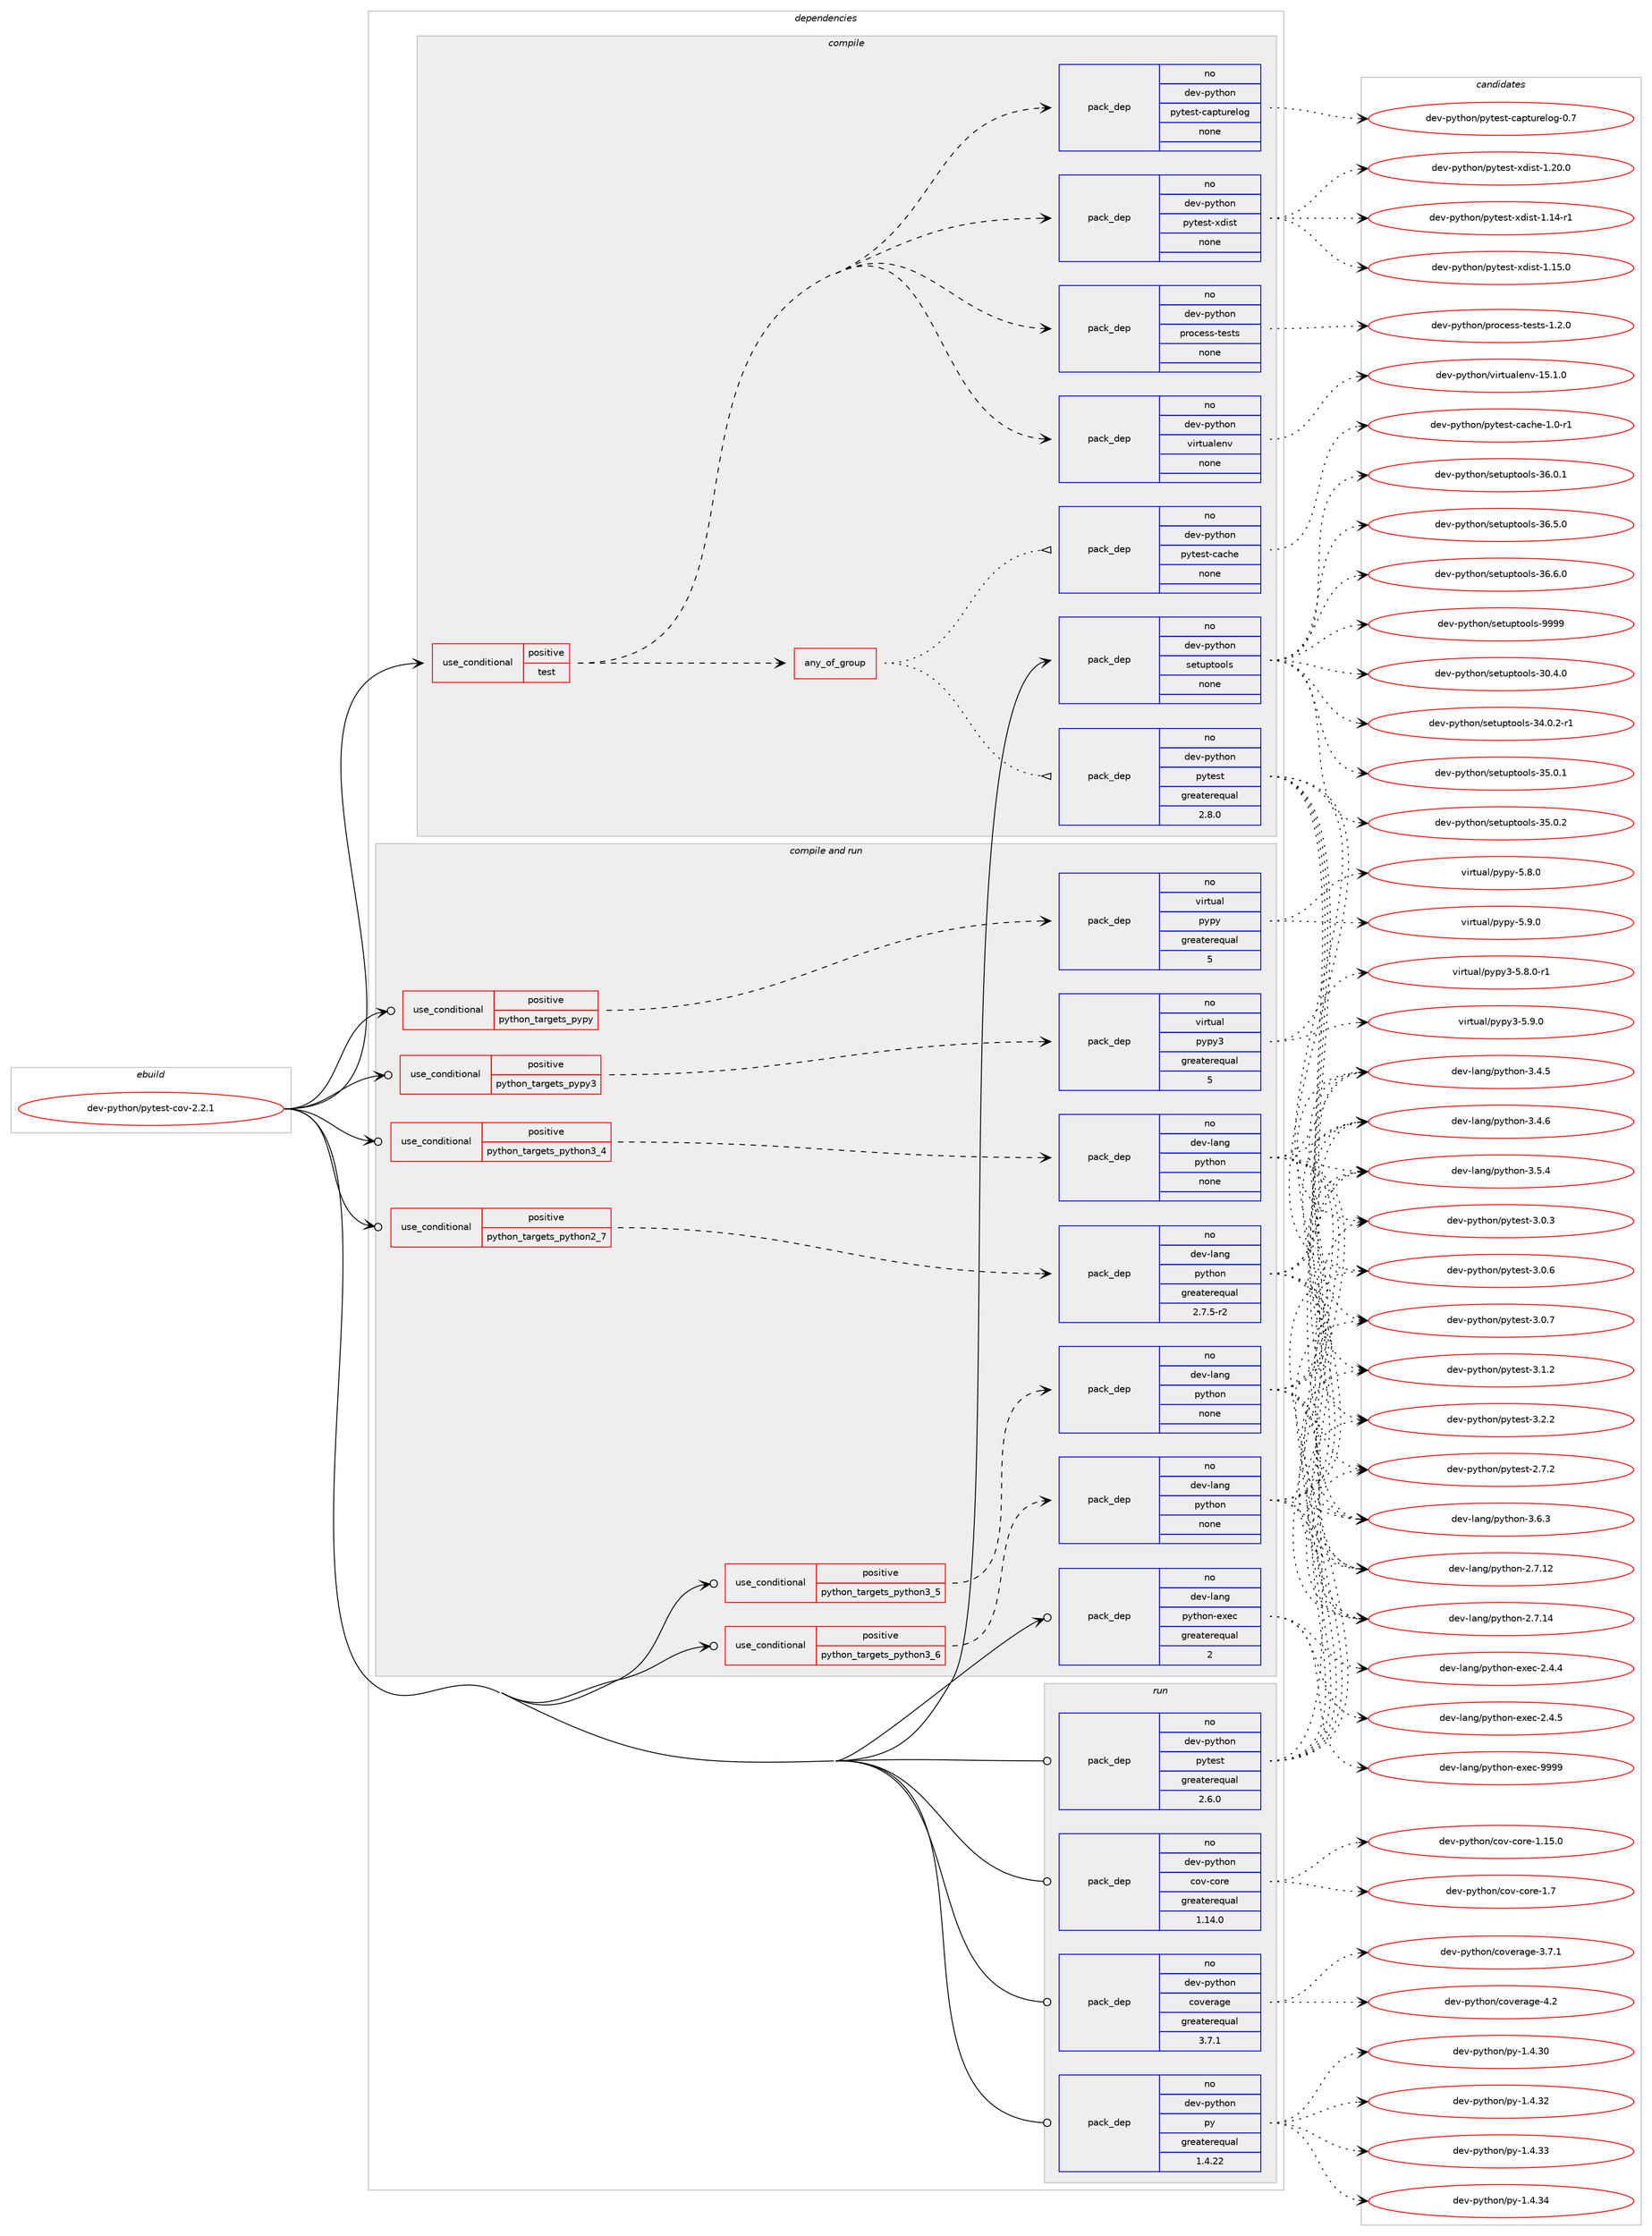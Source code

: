 digraph prolog {

# *************
# Graph options
# *************

newrank=true;
concentrate=true;
compound=true;
graph [rankdir=LR,fontname=Helvetica,fontsize=10,ranksep=1.5];#, ranksep=2.5, nodesep=0.2];
edge  [arrowhead=vee];
node  [fontname=Helvetica,fontsize=10];

# **********
# The ebuild
# **********

subgraph cluster_leftcol {
color=gray;
rank=same;
label=<<i>ebuild</i>>;
id [label="dev-python/pytest-cov-2.2.1", color=red, width=4, href="../dev-python/pytest-cov-2.2.1.svg"];
}

# ****************
# The dependencies
# ****************

subgraph cluster_midcol {
color=gray;
label=<<i>dependencies</i>>;
subgraph cluster_compile {
fillcolor="#eeeeee";
style=filled;
label=<<i>compile</i>>;
subgraph cond39556 {
dependency179835 [label=<<TABLE BORDER="0" CELLBORDER="1" CELLSPACING="0" CELLPADDING="4"><TR><TD ROWSPAN="3" CELLPADDING="10">use_conditional</TD></TR><TR><TD>positive</TD></TR><TR><TD>test</TD></TR></TABLE>>, shape=none, color=red];
subgraph pack136343 {
dependency179836 [label=<<TABLE BORDER="0" CELLBORDER="1" CELLSPACING="0" CELLPADDING="4" WIDTH="220"><TR><TD ROWSPAN="6" CELLPADDING="30">pack_dep</TD></TR><TR><TD WIDTH="110">no</TD></TR><TR><TD>dev-python</TD></TR><TR><TD>virtualenv</TD></TR><TR><TD>none</TD></TR><TR><TD></TD></TR></TABLE>>, shape=none, color=blue];
}
dependency179835:e -> dependency179836:w [weight=20,style="dashed",arrowhead="vee"];
subgraph pack136344 {
dependency179837 [label=<<TABLE BORDER="0" CELLBORDER="1" CELLSPACING="0" CELLPADDING="4" WIDTH="220"><TR><TD ROWSPAN="6" CELLPADDING="30">pack_dep</TD></TR><TR><TD WIDTH="110">no</TD></TR><TR><TD>dev-python</TD></TR><TR><TD>process-tests</TD></TR><TR><TD>none</TD></TR><TR><TD></TD></TR></TABLE>>, shape=none, color=blue];
}
dependency179835:e -> dependency179837:w [weight=20,style="dashed",arrowhead="vee"];
subgraph any3891 {
dependency179838 [label=<<TABLE BORDER="0" CELLBORDER="1" CELLSPACING="0" CELLPADDING="4"><TR><TD CELLPADDING="10">any_of_group</TD></TR></TABLE>>, shape=none, color=red];subgraph pack136345 {
dependency179839 [label=<<TABLE BORDER="0" CELLBORDER="1" CELLSPACING="0" CELLPADDING="4" WIDTH="220"><TR><TD ROWSPAN="6" CELLPADDING="30">pack_dep</TD></TR><TR><TD WIDTH="110">no</TD></TR><TR><TD>dev-python</TD></TR><TR><TD>pytest</TD></TR><TR><TD>greaterequal</TD></TR><TR><TD>2.8.0</TD></TR></TABLE>>, shape=none, color=blue];
}
dependency179838:e -> dependency179839:w [weight=20,style="dotted",arrowhead="oinv"];
subgraph pack136346 {
dependency179840 [label=<<TABLE BORDER="0" CELLBORDER="1" CELLSPACING="0" CELLPADDING="4" WIDTH="220"><TR><TD ROWSPAN="6" CELLPADDING="30">pack_dep</TD></TR><TR><TD WIDTH="110">no</TD></TR><TR><TD>dev-python</TD></TR><TR><TD>pytest-cache</TD></TR><TR><TD>none</TD></TR><TR><TD></TD></TR></TABLE>>, shape=none, color=blue];
}
dependency179838:e -> dependency179840:w [weight=20,style="dotted",arrowhead="oinv"];
}
dependency179835:e -> dependency179838:w [weight=20,style="dashed",arrowhead="vee"];
subgraph pack136347 {
dependency179841 [label=<<TABLE BORDER="0" CELLBORDER="1" CELLSPACING="0" CELLPADDING="4" WIDTH="220"><TR><TD ROWSPAN="6" CELLPADDING="30">pack_dep</TD></TR><TR><TD WIDTH="110">no</TD></TR><TR><TD>dev-python</TD></TR><TR><TD>pytest-xdist</TD></TR><TR><TD>none</TD></TR><TR><TD></TD></TR></TABLE>>, shape=none, color=blue];
}
dependency179835:e -> dependency179841:w [weight=20,style="dashed",arrowhead="vee"];
subgraph pack136348 {
dependency179842 [label=<<TABLE BORDER="0" CELLBORDER="1" CELLSPACING="0" CELLPADDING="4" WIDTH="220"><TR><TD ROWSPAN="6" CELLPADDING="30">pack_dep</TD></TR><TR><TD WIDTH="110">no</TD></TR><TR><TD>dev-python</TD></TR><TR><TD>pytest-capturelog</TD></TR><TR><TD>none</TD></TR><TR><TD></TD></TR></TABLE>>, shape=none, color=blue];
}
dependency179835:e -> dependency179842:w [weight=20,style="dashed",arrowhead="vee"];
}
id:e -> dependency179835:w [weight=20,style="solid",arrowhead="vee"];
subgraph pack136349 {
dependency179843 [label=<<TABLE BORDER="0" CELLBORDER="1" CELLSPACING="0" CELLPADDING="4" WIDTH="220"><TR><TD ROWSPAN="6" CELLPADDING="30">pack_dep</TD></TR><TR><TD WIDTH="110">no</TD></TR><TR><TD>dev-python</TD></TR><TR><TD>setuptools</TD></TR><TR><TD>none</TD></TR><TR><TD></TD></TR></TABLE>>, shape=none, color=blue];
}
id:e -> dependency179843:w [weight=20,style="solid",arrowhead="vee"];
}
subgraph cluster_compileandrun {
fillcolor="#eeeeee";
style=filled;
label=<<i>compile and run</i>>;
subgraph cond39557 {
dependency179844 [label=<<TABLE BORDER="0" CELLBORDER="1" CELLSPACING="0" CELLPADDING="4"><TR><TD ROWSPAN="3" CELLPADDING="10">use_conditional</TD></TR><TR><TD>positive</TD></TR><TR><TD>python_targets_pypy</TD></TR></TABLE>>, shape=none, color=red];
subgraph pack136350 {
dependency179845 [label=<<TABLE BORDER="0" CELLBORDER="1" CELLSPACING="0" CELLPADDING="4" WIDTH="220"><TR><TD ROWSPAN="6" CELLPADDING="30">pack_dep</TD></TR><TR><TD WIDTH="110">no</TD></TR><TR><TD>virtual</TD></TR><TR><TD>pypy</TD></TR><TR><TD>greaterequal</TD></TR><TR><TD>5</TD></TR></TABLE>>, shape=none, color=blue];
}
dependency179844:e -> dependency179845:w [weight=20,style="dashed",arrowhead="vee"];
}
id:e -> dependency179844:w [weight=20,style="solid",arrowhead="odotvee"];
subgraph cond39558 {
dependency179846 [label=<<TABLE BORDER="0" CELLBORDER="1" CELLSPACING="0" CELLPADDING="4"><TR><TD ROWSPAN="3" CELLPADDING="10">use_conditional</TD></TR><TR><TD>positive</TD></TR><TR><TD>python_targets_pypy3</TD></TR></TABLE>>, shape=none, color=red];
subgraph pack136351 {
dependency179847 [label=<<TABLE BORDER="0" CELLBORDER="1" CELLSPACING="0" CELLPADDING="4" WIDTH="220"><TR><TD ROWSPAN="6" CELLPADDING="30">pack_dep</TD></TR><TR><TD WIDTH="110">no</TD></TR><TR><TD>virtual</TD></TR><TR><TD>pypy3</TD></TR><TR><TD>greaterequal</TD></TR><TR><TD>5</TD></TR></TABLE>>, shape=none, color=blue];
}
dependency179846:e -> dependency179847:w [weight=20,style="dashed",arrowhead="vee"];
}
id:e -> dependency179846:w [weight=20,style="solid",arrowhead="odotvee"];
subgraph cond39559 {
dependency179848 [label=<<TABLE BORDER="0" CELLBORDER="1" CELLSPACING="0" CELLPADDING="4"><TR><TD ROWSPAN="3" CELLPADDING="10">use_conditional</TD></TR><TR><TD>positive</TD></TR><TR><TD>python_targets_python2_7</TD></TR></TABLE>>, shape=none, color=red];
subgraph pack136352 {
dependency179849 [label=<<TABLE BORDER="0" CELLBORDER="1" CELLSPACING="0" CELLPADDING="4" WIDTH="220"><TR><TD ROWSPAN="6" CELLPADDING="30">pack_dep</TD></TR><TR><TD WIDTH="110">no</TD></TR><TR><TD>dev-lang</TD></TR><TR><TD>python</TD></TR><TR><TD>greaterequal</TD></TR><TR><TD>2.7.5-r2</TD></TR></TABLE>>, shape=none, color=blue];
}
dependency179848:e -> dependency179849:w [weight=20,style="dashed",arrowhead="vee"];
}
id:e -> dependency179848:w [weight=20,style="solid",arrowhead="odotvee"];
subgraph cond39560 {
dependency179850 [label=<<TABLE BORDER="0" CELLBORDER="1" CELLSPACING="0" CELLPADDING="4"><TR><TD ROWSPAN="3" CELLPADDING="10">use_conditional</TD></TR><TR><TD>positive</TD></TR><TR><TD>python_targets_python3_4</TD></TR></TABLE>>, shape=none, color=red];
subgraph pack136353 {
dependency179851 [label=<<TABLE BORDER="0" CELLBORDER="1" CELLSPACING="0" CELLPADDING="4" WIDTH="220"><TR><TD ROWSPAN="6" CELLPADDING="30">pack_dep</TD></TR><TR><TD WIDTH="110">no</TD></TR><TR><TD>dev-lang</TD></TR><TR><TD>python</TD></TR><TR><TD>none</TD></TR><TR><TD></TD></TR></TABLE>>, shape=none, color=blue];
}
dependency179850:e -> dependency179851:w [weight=20,style="dashed",arrowhead="vee"];
}
id:e -> dependency179850:w [weight=20,style="solid",arrowhead="odotvee"];
subgraph cond39561 {
dependency179852 [label=<<TABLE BORDER="0" CELLBORDER="1" CELLSPACING="0" CELLPADDING="4"><TR><TD ROWSPAN="3" CELLPADDING="10">use_conditional</TD></TR><TR><TD>positive</TD></TR><TR><TD>python_targets_python3_5</TD></TR></TABLE>>, shape=none, color=red];
subgraph pack136354 {
dependency179853 [label=<<TABLE BORDER="0" CELLBORDER="1" CELLSPACING="0" CELLPADDING="4" WIDTH="220"><TR><TD ROWSPAN="6" CELLPADDING="30">pack_dep</TD></TR><TR><TD WIDTH="110">no</TD></TR><TR><TD>dev-lang</TD></TR><TR><TD>python</TD></TR><TR><TD>none</TD></TR><TR><TD></TD></TR></TABLE>>, shape=none, color=blue];
}
dependency179852:e -> dependency179853:w [weight=20,style="dashed",arrowhead="vee"];
}
id:e -> dependency179852:w [weight=20,style="solid",arrowhead="odotvee"];
subgraph cond39562 {
dependency179854 [label=<<TABLE BORDER="0" CELLBORDER="1" CELLSPACING="0" CELLPADDING="4"><TR><TD ROWSPAN="3" CELLPADDING="10">use_conditional</TD></TR><TR><TD>positive</TD></TR><TR><TD>python_targets_python3_6</TD></TR></TABLE>>, shape=none, color=red];
subgraph pack136355 {
dependency179855 [label=<<TABLE BORDER="0" CELLBORDER="1" CELLSPACING="0" CELLPADDING="4" WIDTH="220"><TR><TD ROWSPAN="6" CELLPADDING="30">pack_dep</TD></TR><TR><TD WIDTH="110">no</TD></TR><TR><TD>dev-lang</TD></TR><TR><TD>python</TD></TR><TR><TD>none</TD></TR><TR><TD></TD></TR></TABLE>>, shape=none, color=blue];
}
dependency179854:e -> dependency179855:w [weight=20,style="dashed",arrowhead="vee"];
}
id:e -> dependency179854:w [weight=20,style="solid",arrowhead="odotvee"];
subgraph pack136356 {
dependency179856 [label=<<TABLE BORDER="0" CELLBORDER="1" CELLSPACING="0" CELLPADDING="4" WIDTH="220"><TR><TD ROWSPAN="6" CELLPADDING="30">pack_dep</TD></TR><TR><TD WIDTH="110">no</TD></TR><TR><TD>dev-lang</TD></TR><TR><TD>python-exec</TD></TR><TR><TD>greaterequal</TD></TR><TR><TD>2</TD></TR></TABLE>>, shape=none, color=blue];
}
id:e -> dependency179856:w [weight=20,style="solid",arrowhead="odotvee"];
}
subgraph cluster_run {
fillcolor="#eeeeee";
style=filled;
label=<<i>run</i>>;
subgraph pack136357 {
dependency179857 [label=<<TABLE BORDER="0" CELLBORDER="1" CELLSPACING="0" CELLPADDING="4" WIDTH="220"><TR><TD ROWSPAN="6" CELLPADDING="30">pack_dep</TD></TR><TR><TD WIDTH="110">no</TD></TR><TR><TD>dev-python</TD></TR><TR><TD>cov-core</TD></TR><TR><TD>greaterequal</TD></TR><TR><TD>1.14.0</TD></TR></TABLE>>, shape=none, color=blue];
}
id:e -> dependency179857:w [weight=20,style="solid",arrowhead="odot"];
subgraph pack136358 {
dependency179858 [label=<<TABLE BORDER="0" CELLBORDER="1" CELLSPACING="0" CELLPADDING="4" WIDTH="220"><TR><TD ROWSPAN="6" CELLPADDING="30">pack_dep</TD></TR><TR><TD WIDTH="110">no</TD></TR><TR><TD>dev-python</TD></TR><TR><TD>coverage</TD></TR><TR><TD>greaterequal</TD></TR><TR><TD>3.7.1</TD></TR></TABLE>>, shape=none, color=blue];
}
id:e -> dependency179858:w [weight=20,style="solid",arrowhead="odot"];
subgraph pack136359 {
dependency179859 [label=<<TABLE BORDER="0" CELLBORDER="1" CELLSPACING="0" CELLPADDING="4" WIDTH="220"><TR><TD ROWSPAN="6" CELLPADDING="30">pack_dep</TD></TR><TR><TD WIDTH="110">no</TD></TR><TR><TD>dev-python</TD></TR><TR><TD>py</TD></TR><TR><TD>greaterequal</TD></TR><TR><TD>1.4.22</TD></TR></TABLE>>, shape=none, color=blue];
}
id:e -> dependency179859:w [weight=20,style="solid",arrowhead="odot"];
subgraph pack136360 {
dependency179860 [label=<<TABLE BORDER="0" CELLBORDER="1" CELLSPACING="0" CELLPADDING="4" WIDTH="220"><TR><TD ROWSPAN="6" CELLPADDING="30">pack_dep</TD></TR><TR><TD WIDTH="110">no</TD></TR><TR><TD>dev-python</TD></TR><TR><TD>pytest</TD></TR><TR><TD>greaterequal</TD></TR><TR><TD>2.6.0</TD></TR></TABLE>>, shape=none, color=blue];
}
id:e -> dependency179860:w [weight=20,style="solid",arrowhead="odot"];
}
}

# **************
# The candidates
# **************

subgraph cluster_choices {
rank=same;
color=gray;
label=<<i>candidates</i>>;

subgraph choice136343 {
color=black;
nodesep=1;
choice10010111845112121116104111110471181051141161179710810111011845495346494648 [label="dev-python/virtualenv-15.1.0", color=red, width=4,href="../dev-python/virtualenv-15.1.0.svg"];
dependency179836:e -> choice10010111845112121116104111110471181051141161179710810111011845495346494648:w [style=dotted,weight="100"];
}
subgraph choice136344 {
color=black;
nodesep=1;
choice10010111845112121116104111110471121141119910111511545116101115116115454946504648 [label="dev-python/process-tests-1.2.0", color=red, width=4,href="../dev-python/process-tests-1.2.0.svg"];
dependency179837:e -> choice10010111845112121116104111110471121141119910111511545116101115116115454946504648:w [style=dotted,weight="100"];
}
subgraph choice136345 {
color=black;
nodesep=1;
choice1001011184511212111610411111047112121116101115116455046554650 [label="dev-python/pytest-2.7.2", color=red, width=4,href="../dev-python/pytest-2.7.2.svg"];
choice1001011184511212111610411111047112121116101115116455146484651 [label="dev-python/pytest-3.0.3", color=red, width=4,href="../dev-python/pytest-3.0.3.svg"];
choice1001011184511212111610411111047112121116101115116455146484654 [label="dev-python/pytest-3.0.6", color=red, width=4,href="../dev-python/pytest-3.0.6.svg"];
choice1001011184511212111610411111047112121116101115116455146484655 [label="dev-python/pytest-3.0.7", color=red, width=4,href="../dev-python/pytest-3.0.7.svg"];
choice1001011184511212111610411111047112121116101115116455146494650 [label="dev-python/pytest-3.1.2", color=red, width=4,href="../dev-python/pytest-3.1.2.svg"];
choice1001011184511212111610411111047112121116101115116455146504650 [label="dev-python/pytest-3.2.2", color=red, width=4,href="../dev-python/pytest-3.2.2.svg"];
dependency179839:e -> choice1001011184511212111610411111047112121116101115116455046554650:w [style=dotted,weight="100"];
dependency179839:e -> choice1001011184511212111610411111047112121116101115116455146484651:w [style=dotted,weight="100"];
dependency179839:e -> choice1001011184511212111610411111047112121116101115116455146484654:w [style=dotted,weight="100"];
dependency179839:e -> choice1001011184511212111610411111047112121116101115116455146484655:w [style=dotted,weight="100"];
dependency179839:e -> choice1001011184511212111610411111047112121116101115116455146494650:w [style=dotted,weight="100"];
dependency179839:e -> choice1001011184511212111610411111047112121116101115116455146504650:w [style=dotted,weight="100"];
}
subgraph choice136346 {
color=black;
nodesep=1;
choice100101118451121211161041111104711212111610111511645999799104101454946484511449 [label="dev-python/pytest-cache-1.0-r1", color=red, width=4,href="../dev-python/pytest-cache-1.0-r1.svg"];
dependency179840:e -> choice100101118451121211161041111104711212111610111511645999799104101454946484511449:w [style=dotted,weight="100"];
}
subgraph choice136347 {
color=black;
nodesep=1;
choice10010111845112121116104111110471121211161011151164512010010511511645494649524511449 [label="dev-python/pytest-xdist-1.14-r1", color=red, width=4,href="../dev-python/pytest-xdist-1.14-r1.svg"];
choice10010111845112121116104111110471121211161011151164512010010511511645494649534648 [label="dev-python/pytest-xdist-1.15.0", color=red, width=4,href="../dev-python/pytest-xdist-1.15.0.svg"];
choice10010111845112121116104111110471121211161011151164512010010511511645494650484648 [label="dev-python/pytest-xdist-1.20.0", color=red, width=4,href="../dev-python/pytest-xdist-1.20.0.svg"];
dependency179841:e -> choice10010111845112121116104111110471121211161011151164512010010511511645494649524511449:w [style=dotted,weight="100"];
dependency179841:e -> choice10010111845112121116104111110471121211161011151164512010010511511645494649534648:w [style=dotted,weight="100"];
dependency179841:e -> choice10010111845112121116104111110471121211161011151164512010010511511645494650484648:w [style=dotted,weight="100"];
}
subgraph choice136348 {
color=black;
nodesep=1;
choice100101118451121211161041111104711212111610111511645999711211611711410110811110345484655 [label="dev-python/pytest-capturelog-0.7", color=red, width=4,href="../dev-python/pytest-capturelog-0.7.svg"];
dependency179842:e -> choice100101118451121211161041111104711212111610111511645999711211611711410110811110345484655:w [style=dotted,weight="100"];
}
subgraph choice136349 {
color=black;
nodesep=1;
choice100101118451121211161041111104711510111611711211611111110811545514846524648 [label="dev-python/setuptools-30.4.0", color=red, width=4,href="../dev-python/setuptools-30.4.0.svg"];
choice1001011184511212111610411111047115101116117112116111111108115455152464846504511449 [label="dev-python/setuptools-34.0.2-r1", color=red, width=4,href="../dev-python/setuptools-34.0.2-r1.svg"];
choice100101118451121211161041111104711510111611711211611111110811545515346484649 [label="dev-python/setuptools-35.0.1", color=red, width=4,href="../dev-python/setuptools-35.0.1.svg"];
choice100101118451121211161041111104711510111611711211611111110811545515346484650 [label="dev-python/setuptools-35.0.2", color=red, width=4,href="../dev-python/setuptools-35.0.2.svg"];
choice100101118451121211161041111104711510111611711211611111110811545515446484649 [label="dev-python/setuptools-36.0.1", color=red, width=4,href="../dev-python/setuptools-36.0.1.svg"];
choice100101118451121211161041111104711510111611711211611111110811545515446534648 [label="dev-python/setuptools-36.5.0", color=red, width=4,href="../dev-python/setuptools-36.5.0.svg"];
choice100101118451121211161041111104711510111611711211611111110811545515446544648 [label="dev-python/setuptools-36.6.0", color=red, width=4,href="../dev-python/setuptools-36.6.0.svg"];
choice10010111845112121116104111110471151011161171121161111111081154557575757 [label="dev-python/setuptools-9999", color=red, width=4,href="../dev-python/setuptools-9999.svg"];
dependency179843:e -> choice100101118451121211161041111104711510111611711211611111110811545514846524648:w [style=dotted,weight="100"];
dependency179843:e -> choice1001011184511212111610411111047115101116117112116111111108115455152464846504511449:w [style=dotted,weight="100"];
dependency179843:e -> choice100101118451121211161041111104711510111611711211611111110811545515346484649:w [style=dotted,weight="100"];
dependency179843:e -> choice100101118451121211161041111104711510111611711211611111110811545515346484650:w [style=dotted,weight="100"];
dependency179843:e -> choice100101118451121211161041111104711510111611711211611111110811545515446484649:w [style=dotted,weight="100"];
dependency179843:e -> choice100101118451121211161041111104711510111611711211611111110811545515446534648:w [style=dotted,weight="100"];
dependency179843:e -> choice100101118451121211161041111104711510111611711211611111110811545515446544648:w [style=dotted,weight="100"];
dependency179843:e -> choice10010111845112121116104111110471151011161171121161111111081154557575757:w [style=dotted,weight="100"];
}
subgraph choice136350 {
color=black;
nodesep=1;
choice1181051141161179710847112121112121455346564648 [label="virtual/pypy-5.8.0", color=red, width=4,href="../virtual/pypy-5.8.0.svg"];
choice1181051141161179710847112121112121455346574648 [label="virtual/pypy-5.9.0", color=red, width=4,href="../virtual/pypy-5.9.0.svg"];
dependency179845:e -> choice1181051141161179710847112121112121455346564648:w [style=dotted,weight="100"];
dependency179845:e -> choice1181051141161179710847112121112121455346574648:w [style=dotted,weight="100"];
}
subgraph choice136351 {
color=black;
nodesep=1;
choice1181051141161179710847112121112121514553465646484511449 [label="virtual/pypy3-5.8.0-r1", color=red, width=4,href="../virtual/pypy3-5.8.0-r1.svg"];
choice118105114116117971084711212111212151455346574648 [label="virtual/pypy3-5.9.0", color=red, width=4,href="../virtual/pypy3-5.9.0.svg"];
dependency179847:e -> choice1181051141161179710847112121112121514553465646484511449:w [style=dotted,weight="100"];
dependency179847:e -> choice118105114116117971084711212111212151455346574648:w [style=dotted,weight="100"];
}
subgraph choice136352 {
color=black;
nodesep=1;
choice10010111845108971101034711212111610411111045504655464950 [label="dev-lang/python-2.7.12", color=red, width=4,href="../dev-lang/python-2.7.12.svg"];
choice10010111845108971101034711212111610411111045504655464952 [label="dev-lang/python-2.7.14", color=red, width=4,href="../dev-lang/python-2.7.14.svg"];
choice100101118451089711010347112121116104111110455146524653 [label="dev-lang/python-3.4.5", color=red, width=4,href="../dev-lang/python-3.4.5.svg"];
choice100101118451089711010347112121116104111110455146524654 [label="dev-lang/python-3.4.6", color=red, width=4,href="../dev-lang/python-3.4.6.svg"];
choice100101118451089711010347112121116104111110455146534652 [label="dev-lang/python-3.5.4", color=red, width=4,href="../dev-lang/python-3.5.4.svg"];
choice100101118451089711010347112121116104111110455146544651 [label="dev-lang/python-3.6.3", color=red, width=4,href="../dev-lang/python-3.6.3.svg"];
dependency179849:e -> choice10010111845108971101034711212111610411111045504655464950:w [style=dotted,weight="100"];
dependency179849:e -> choice10010111845108971101034711212111610411111045504655464952:w [style=dotted,weight="100"];
dependency179849:e -> choice100101118451089711010347112121116104111110455146524653:w [style=dotted,weight="100"];
dependency179849:e -> choice100101118451089711010347112121116104111110455146524654:w [style=dotted,weight="100"];
dependency179849:e -> choice100101118451089711010347112121116104111110455146534652:w [style=dotted,weight="100"];
dependency179849:e -> choice100101118451089711010347112121116104111110455146544651:w [style=dotted,weight="100"];
}
subgraph choice136353 {
color=black;
nodesep=1;
choice10010111845108971101034711212111610411111045504655464950 [label="dev-lang/python-2.7.12", color=red, width=4,href="../dev-lang/python-2.7.12.svg"];
choice10010111845108971101034711212111610411111045504655464952 [label="dev-lang/python-2.7.14", color=red, width=4,href="../dev-lang/python-2.7.14.svg"];
choice100101118451089711010347112121116104111110455146524653 [label="dev-lang/python-3.4.5", color=red, width=4,href="../dev-lang/python-3.4.5.svg"];
choice100101118451089711010347112121116104111110455146524654 [label="dev-lang/python-3.4.6", color=red, width=4,href="../dev-lang/python-3.4.6.svg"];
choice100101118451089711010347112121116104111110455146534652 [label="dev-lang/python-3.5.4", color=red, width=4,href="../dev-lang/python-3.5.4.svg"];
choice100101118451089711010347112121116104111110455146544651 [label="dev-lang/python-3.6.3", color=red, width=4,href="../dev-lang/python-3.6.3.svg"];
dependency179851:e -> choice10010111845108971101034711212111610411111045504655464950:w [style=dotted,weight="100"];
dependency179851:e -> choice10010111845108971101034711212111610411111045504655464952:w [style=dotted,weight="100"];
dependency179851:e -> choice100101118451089711010347112121116104111110455146524653:w [style=dotted,weight="100"];
dependency179851:e -> choice100101118451089711010347112121116104111110455146524654:w [style=dotted,weight="100"];
dependency179851:e -> choice100101118451089711010347112121116104111110455146534652:w [style=dotted,weight="100"];
dependency179851:e -> choice100101118451089711010347112121116104111110455146544651:w [style=dotted,weight="100"];
}
subgraph choice136354 {
color=black;
nodesep=1;
choice10010111845108971101034711212111610411111045504655464950 [label="dev-lang/python-2.7.12", color=red, width=4,href="../dev-lang/python-2.7.12.svg"];
choice10010111845108971101034711212111610411111045504655464952 [label="dev-lang/python-2.7.14", color=red, width=4,href="../dev-lang/python-2.7.14.svg"];
choice100101118451089711010347112121116104111110455146524653 [label="dev-lang/python-3.4.5", color=red, width=4,href="../dev-lang/python-3.4.5.svg"];
choice100101118451089711010347112121116104111110455146524654 [label="dev-lang/python-3.4.6", color=red, width=4,href="../dev-lang/python-3.4.6.svg"];
choice100101118451089711010347112121116104111110455146534652 [label="dev-lang/python-3.5.4", color=red, width=4,href="../dev-lang/python-3.5.4.svg"];
choice100101118451089711010347112121116104111110455146544651 [label="dev-lang/python-3.6.3", color=red, width=4,href="../dev-lang/python-3.6.3.svg"];
dependency179853:e -> choice10010111845108971101034711212111610411111045504655464950:w [style=dotted,weight="100"];
dependency179853:e -> choice10010111845108971101034711212111610411111045504655464952:w [style=dotted,weight="100"];
dependency179853:e -> choice100101118451089711010347112121116104111110455146524653:w [style=dotted,weight="100"];
dependency179853:e -> choice100101118451089711010347112121116104111110455146524654:w [style=dotted,weight="100"];
dependency179853:e -> choice100101118451089711010347112121116104111110455146534652:w [style=dotted,weight="100"];
dependency179853:e -> choice100101118451089711010347112121116104111110455146544651:w [style=dotted,weight="100"];
}
subgraph choice136355 {
color=black;
nodesep=1;
choice10010111845108971101034711212111610411111045504655464950 [label="dev-lang/python-2.7.12", color=red, width=4,href="../dev-lang/python-2.7.12.svg"];
choice10010111845108971101034711212111610411111045504655464952 [label="dev-lang/python-2.7.14", color=red, width=4,href="../dev-lang/python-2.7.14.svg"];
choice100101118451089711010347112121116104111110455146524653 [label="dev-lang/python-3.4.5", color=red, width=4,href="../dev-lang/python-3.4.5.svg"];
choice100101118451089711010347112121116104111110455146524654 [label="dev-lang/python-3.4.6", color=red, width=4,href="../dev-lang/python-3.4.6.svg"];
choice100101118451089711010347112121116104111110455146534652 [label="dev-lang/python-3.5.4", color=red, width=4,href="../dev-lang/python-3.5.4.svg"];
choice100101118451089711010347112121116104111110455146544651 [label="dev-lang/python-3.6.3", color=red, width=4,href="../dev-lang/python-3.6.3.svg"];
dependency179855:e -> choice10010111845108971101034711212111610411111045504655464950:w [style=dotted,weight="100"];
dependency179855:e -> choice10010111845108971101034711212111610411111045504655464952:w [style=dotted,weight="100"];
dependency179855:e -> choice100101118451089711010347112121116104111110455146524653:w [style=dotted,weight="100"];
dependency179855:e -> choice100101118451089711010347112121116104111110455146524654:w [style=dotted,weight="100"];
dependency179855:e -> choice100101118451089711010347112121116104111110455146534652:w [style=dotted,weight="100"];
dependency179855:e -> choice100101118451089711010347112121116104111110455146544651:w [style=dotted,weight="100"];
}
subgraph choice136356 {
color=black;
nodesep=1;
choice1001011184510897110103471121211161041111104510112010199455046524652 [label="dev-lang/python-exec-2.4.4", color=red, width=4,href="../dev-lang/python-exec-2.4.4.svg"];
choice1001011184510897110103471121211161041111104510112010199455046524653 [label="dev-lang/python-exec-2.4.5", color=red, width=4,href="../dev-lang/python-exec-2.4.5.svg"];
choice10010111845108971101034711212111610411111045101120101994557575757 [label="dev-lang/python-exec-9999", color=red, width=4,href="../dev-lang/python-exec-9999.svg"];
dependency179856:e -> choice1001011184510897110103471121211161041111104510112010199455046524652:w [style=dotted,weight="100"];
dependency179856:e -> choice1001011184510897110103471121211161041111104510112010199455046524653:w [style=dotted,weight="100"];
dependency179856:e -> choice10010111845108971101034711212111610411111045101120101994557575757:w [style=dotted,weight="100"];
}
subgraph choice136357 {
color=black;
nodesep=1;
choice100101118451121211161041111104799111118459911111410145494649534648 [label="dev-python/cov-core-1.15.0", color=red, width=4,href="../dev-python/cov-core-1.15.0.svg"];
choice100101118451121211161041111104799111118459911111410145494655 [label="dev-python/cov-core-1.7", color=red, width=4,href="../dev-python/cov-core-1.7.svg"];
dependency179857:e -> choice100101118451121211161041111104799111118459911111410145494649534648:w [style=dotted,weight="100"];
dependency179857:e -> choice100101118451121211161041111104799111118459911111410145494655:w [style=dotted,weight="100"];
}
subgraph choice136358 {
color=black;
nodesep=1;
choice10010111845112121116104111110479911111810111497103101455146554649 [label="dev-python/coverage-3.7.1", color=red, width=4,href="../dev-python/coverage-3.7.1.svg"];
choice1001011184511212111610411111047991111181011149710310145524650 [label="dev-python/coverage-4.2", color=red, width=4,href="../dev-python/coverage-4.2.svg"];
dependency179858:e -> choice10010111845112121116104111110479911111810111497103101455146554649:w [style=dotted,weight="100"];
dependency179858:e -> choice1001011184511212111610411111047991111181011149710310145524650:w [style=dotted,weight="100"];
}
subgraph choice136359 {
color=black;
nodesep=1;
choice100101118451121211161041111104711212145494652465148 [label="dev-python/py-1.4.30", color=red, width=4,href="../dev-python/py-1.4.30.svg"];
choice100101118451121211161041111104711212145494652465150 [label="dev-python/py-1.4.32", color=red, width=4,href="../dev-python/py-1.4.32.svg"];
choice100101118451121211161041111104711212145494652465151 [label="dev-python/py-1.4.33", color=red, width=4,href="../dev-python/py-1.4.33.svg"];
choice100101118451121211161041111104711212145494652465152 [label="dev-python/py-1.4.34", color=red, width=4,href="../dev-python/py-1.4.34.svg"];
dependency179859:e -> choice100101118451121211161041111104711212145494652465148:w [style=dotted,weight="100"];
dependency179859:e -> choice100101118451121211161041111104711212145494652465150:w [style=dotted,weight="100"];
dependency179859:e -> choice100101118451121211161041111104711212145494652465151:w [style=dotted,weight="100"];
dependency179859:e -> choice100101118451121211161041111104711212145494652465152:w [style=dotted,weight="100"];
}
subgraph choice136360 {
color=black;
nodesep=1;
choice1001011184511212111610411111047112121116101115116455046554650 [label="dev-python/pytest-2.7.2", color=red, width=4,href="../dev-python/pytest-2.7.2.svg"];
choice1001011184511212111610411111047112121116101115116455146484651 [label="dev-python/pytest-3.0.3", color=red, width=4,href="../dev-python/pytest-3.0.3.svg"];
choice1001011184511212111610411111047112121116101115116455146484654 [label="dev-python/pytest-3.0.6", color=red, width=4,href="../dev-python/pytest-3.0.6.svg"];
choice1001011184511212111610411111047112121116101115116455146484655 [label="dev-python/pytest-3.0.7", color=red, width=4,href="../dev-python/pytest-3.0.7.svg"];
choice1001011184511212111610411111047112121116101115116455146494650 [label="dev-python/pytest-3.1.2", color=red, width=4,href="../dev-python/pytest-3.1.2.svg"];
choice1001011184511212111610411111047112121116101115116455146504650 [label="dev-python/pytest-3.2.2", color=red, width=4,href="../dev-python/pytest-3.2.2.svg"];
dependency179860:e -> choice1001011184511212111610411111047112121116101115116455046554650:w [style=dotted,weight="100"];
dependency179860:e -> choice1001011184511212111610411111047112121116101115116455146484651:w [style=dotted,weight="100"];
dependency179860:e -> choice1001011184511212111610411111047112121116101115116455146484654:w [style=dotted,weight="100"];
dependency179860:e -> choice1001011184511212111610411111047112121116101115116455146484655:w [style=dotted,weight="100"];
dependency179860:e -> choice1001011184511212111610411111047112121116101115116455146494650:w [style=dotted,weight="100"];
dependency179860:e -> choice1001011184511212111610411111047112121116101115116455146504650:w [style=dotted,weight="100"];
}
}

}
